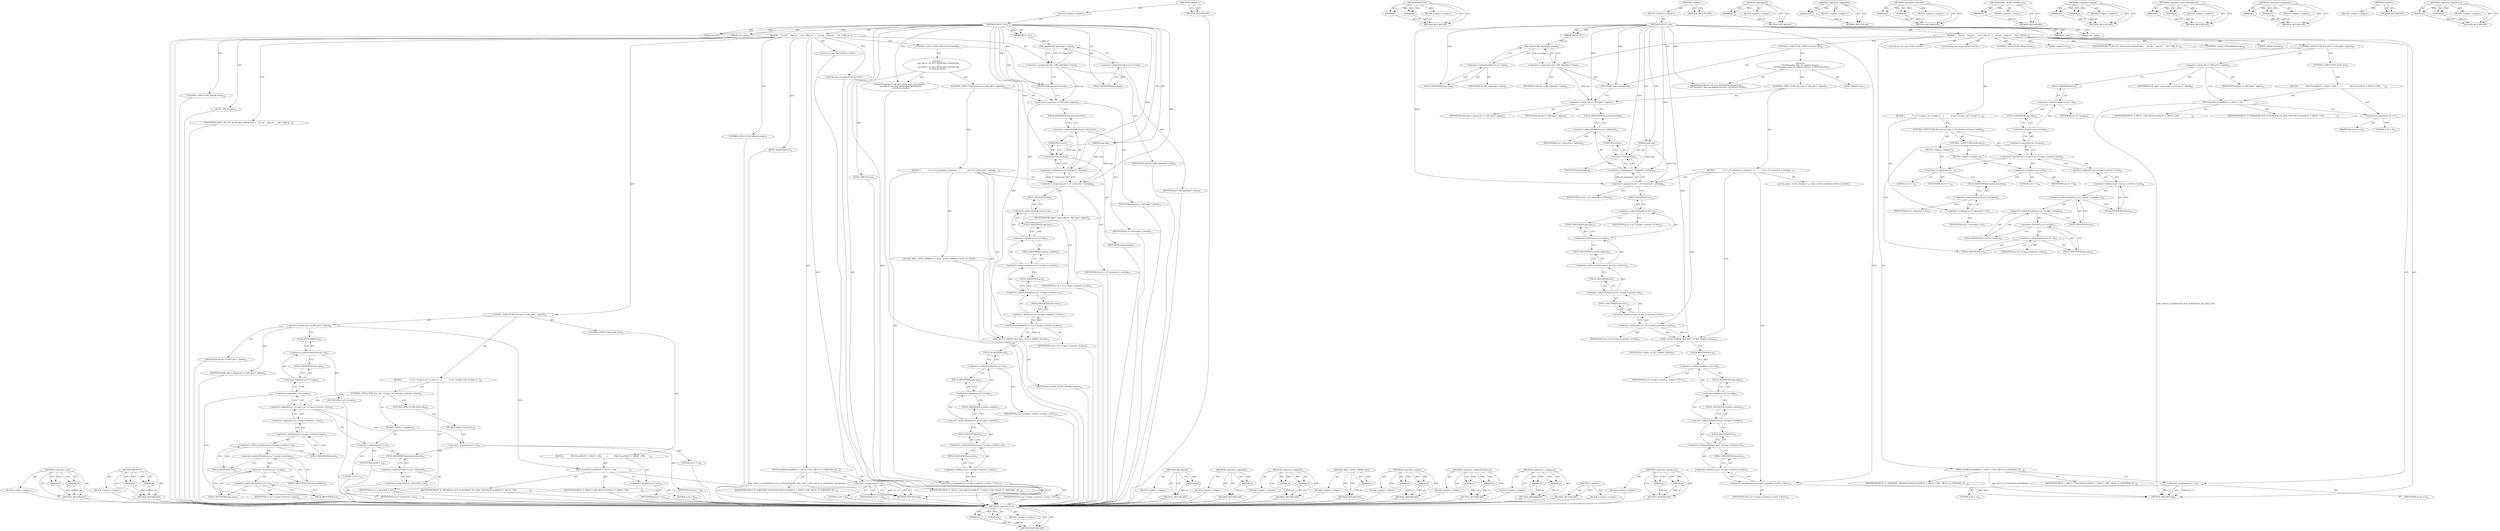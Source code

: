 digraph "&lt;operator&gt;.fieldAccess" {
vulnerable_172 [label=<(METHOD,&lt;operator&gt;.cast)>];
vulnerable_173 [label=<(PARAM,p1)>];
vulnerable_174 [label=<(PARAM,p2)>];
vulnerable_175 [label=<(BLOCK,&lt;empty&gt;,&lt;empty&gt;)>];
vulnerable_176 [label=<(METHOD_RETURN,ANY)>];
vulnerable_195 [label=<(METHOD,PKCS7err)>];
vulnerable_196 [label=<(PARAM,p1)>];
vulnerable_197 [label=<(PARAM,p2)>];
vulnerable_198 [label=<(BLOCK,&lt;empty&gt;,&lt;empty&gt;)>];
vulnerable_199 [label=<(METHOD_RETURN,ANY)>];
vulnerable_6 [label=<(METHOD,&lt;global&gt;)<SUB>1</SUB>>];
vulnerable_7 [label=<(BLOCK,&lt;empty&gt;,&lt;empty&gt;)<SUB>1</SUB>>];
vulnerable_8 [label=<(METHOD,PKCS7_ctrl)<SUB>1</SUB>>];
vulnerable_9 [label=<(PARAM,PKCS7 *p7)<SUB>1</SUB>>];
vulnerable_10 [label=<(PARAM,int cmd)<SUB>1</SUB>>];
vulnerable_11 [label=<(PARAM,long larg)<SUB>1</SUB>>];
vulnerable_12 [label=<(PARAM,char *parg)<SUB>1</SUB>>];
vulnerable_13 [label=<(BLOCK,{
    int nid;
    long ret;

     nid = OBJ_ob...,{
    int nid;
    long ret;

     nid = OBJ_ob...)<SUB>2</SUB>>];
vulnerable_14 [label="<(LOCAL,int nid: int)<SUB>3</SUB>>"];
vulnerable_15 [label="<(LOCAL,long ret: long)<SUB>4</SUB>>"];
vulnerable_16 [label=<(&lt;operator&gt;.assignment,nid = OBJ_obj2nid(p7-&gt;type))<SUB>6</SUB>>];
vulnerable_17 [label=<(IDENTIFIER,nid,nid = OBJ_obj2nid(p7-&gt;type))<SUB>6</SUB>>];
vulnerable_18 [label=<(OBJ_obj2nid,OBJ_obj2nid(p7-&gt;type))<SUB>6</SUB>>];
vulnerable_19 [label=<(&lt;operator&gt;.indirectFieldAccess,p7-&gt;type)<SUB>6</SUB>>];
vulnerable_20 [label=<(IDENTIFIER,p7,OBJ_obj2nid(p7-&gt;type))<SUB>6</SUB>>];
vulnerable_21 [label=<(FIELD_IDENTIFIER,type,type)<SUB>6</SUB>>];
vulnerable_22 [label=<(CONTROL_STRUCTURE,SWITCH,switch(cmd))<SUB>8</SUB>>];
vulnerable_23 [label=<(IDENTIFIER,cmd,switch(cmd))<SUB>8</SUB>>];
vulnerable_24 [label="<(BLOCK,{
     case PKCS7_OP_SET_DETACHED_SIGNATURE:
  ...,{
     case PKCS7_OP_SET_DETACHED_SIGNATURE:
  ...)<SUB>8</SUB>>"];
vulnerable_25 [label=<(JUMP_TARGET,case)<SUB>9</SUB>>];
vulnerable_26 [label="<(IDENTIFIER,PKCS7_OP_SET_DETACHED_SIGNATURE,{
     case PKCS7_OP_SET_DETACHED_SIGNATURE:
  ...)<SUB>9</SUB>>"];
vulnerable_27 [label=<(CONTROL_STRUCTURE,IF,if (nid == NID_pkcs7_signed))<SUB>10</SUB>>];
vulnerable_28 [label=<(&lt;operator&gt;.equals,nid == NID_pkcs7_signed)<SUB>10</SUB>>];
vulnerable_29 [label=<(IDENTIFIER,nid,nid == NID_pkcs7_signed)<SUB>10</SUB>>];
vulnerable_30 [label=<(IDENTIFIER,NID_pkcs7_signed,nid == NID_pkcs7_signed)<SUB>10</SUB>>];
vulnerable_31 [label=<(BLOCK,{
             ret = p7-&gt;detached = (int)larg;
...,{
             ret = p7-&gt;detached = (int)larg;
...)<SUB>10</SUB>>];
vulnerable_32 [label=<(&lt;operator&gt;.assignment,ret = p7-&gt;detached = (int)larg)<SUB>11</SUB>>];
vulnerable_33 [label=<(IDENTIFIER,ret,ret = p7-&gt;detached = (int)larg)<SUB>11</SUB>>];
vulnerable_34 [label=<(&lt;operator&gt;.assignment,p7-&gt;detached = (int)larg)<SUB>11</SUB>>];
vulnerable_35 [label=<(&lt;operator&gt;.indirectFieldAccess,p7-&gt;detached)<SUB>11</SUB>>];
vulnerable_36 [label=<(IDENTIFIER,p7,p7-&gt;detached = (int)larg)<SUB>11</SUB>>];
vulnerable_37 [label=<(FIELD_IDENTIFIER,detached,detached)<SUB>11</SUB>>];
vulnerable_38 [label=<(&lt;operator&gt;.cast,(int)larg)<SUB>11</SUB>>];
vulnerable_39 [label=<(UNKNOWN,int,int)<SUB>11</SUB>>];
vulnerable_40 [label=<(IDENTIFIER,larg,(int)larg)<SUB>11</SUB>>];
vulnerable_41 [label="<(LOCAL,ASN1_OCTET_STRING* os: ASN1_OCTET_STRING*)<SUB>12</SUB>>"];
vulnerable_42 [label=<(&lt;operator&gt;.assignment,os = p7-&gt;d.sign-&gt;contents-&gt;d.data)<SUB>13</SUB>>];
vulnerable_43 [label=<(IDENTIFIER,os,os = p7-&gt;d.sign-&gt;contents-&gt;d.data)<SUB>13</SUB>>];
vulnerable_44 [label=<(&lt;operator&gt;.fieldAccess,p7-&gt;d.sign-&gt;contents-&gt;d.data)<SUB>13</SUB>>];
vulnerable_45 [label=<(&lt;operator&gt;.indirectFieldAccess,p7-&gt;d.sign-&gt;contents-&gt;d)<SUB>13</SUB>>];
vulnerable_46 [label=<(&lt;operator&gt;.indirectFieldAccess,p7-&gt;d.sign-&gt;contents)<SUB>13</SUB>>];
vulnerable_47 [label=<(&lt;operator&gt;.fieldAccess,p7-&gt;d.sign)<SUB>13</SUB>>];
vulnerable_48 [label=<(&lt;operator&gt;.indirectFieldAccess,p7-&gt;d)<SUB>13</SUB>>];
vulnerable_49 [label=<(IDENTIFIER,p7,os = p7-&gt;d.sign-&gt;contents-&gt;d.data)<SUB>13</SUB>>];
vulnerable_50 [label=<(FIELD_IDENTIFIER,d,d)<SUB>13</SUB>>];
vulnerable_51 [label=<(FIELD_IDENTIFIER,sign,sign)<SUB>13</SUB>>];
vulnerable_52 [label=<(FIELD_IDENTIFIER,contents,contents)<SUB>13</SUB>>];
vulnerable_53 [label=<(FIELD_IDENTIFIER,d,d)<SUB>13</SUB>>];
vulnerable_54 [label=<(FIELD_IDENTIFIER,data,data)<SUB>13</SUB>>];
vulnerable_55 [label=<(ASN1_OCTET_STRING_free,ASN1_OCTET_STRING_free(os))<SUB>14</SUB>>];
vulnerable_56 [label=<(IDENTIFIER,os,ASN1_OCTET_STRING_free(os))<SUB>14</SUB>>];
vulnerable_57 [label=<(&lt;operator&gt;.assignment,p7-&gt;d.sign-&gt;contents-&gt;d.data = NULL)<SUB>15</SUB>>];
vulnerable_58 [label=<(&lt;operator&gt;.fieldAccess,p7-&gt;d.sign-&gt;contents-&gt;d.data)<SUB>15</SUB>>];
vulnerable_59 [label=<(&lt;operator&gt;.indirectFieldAccess,p7-&gt;d.sign-&gt;contents-&gt;d)<SUB>15</SUB>>];
vulnerable_60 [label=<(&lt;operator&gt;.indirectFieldAccess,p7-&gt;d.sign-&gt;contents)<SUB>15</SUB>>];
vulnerable_61 [label=<(&lt;operator&gt;.fieldAccess,p7-&gt;d.sign)<SUB>15</SUB>>];
vulnerable_62 [label=<(&lt;operator&gt;.indirectFieldAccess,p7-&gt;d)<SUB>15</SUB>>];
vulnerable_63 [label=<(IDENTIFIER,p7,p7-&gt;d.sign-&gt;contents-&gt;d.data = NULL)<SUB>15</SUB>>];
vulnerable_64 [label=<(FIELD_IDENTIFIER,d,d)<SUB>15</SUB>>];
vulnerable_65 [label=<(FIELD_IDENTIFIER,sign,sign)<SUB>15</SUB>>];
vulnerable_66 [label=<(FIELD_IDENTIFIER,contents,contents)<SUB>15</SUB>>];
vulnerable_67 [label=<(FIELD_IDENTIFIER,d,d)<SUB>15</SUB>>];
vulnerable_68 [label=<(FIELD_IDENTIFIER,data,data)<SUB>15</SUB>>];
vulnerable_69 [label=<(IDENTIFIER,NULL,p7-&gt;d.sign-&gt;contents-&gt;d.data = NULL)<SUB>15</SUB>>];
vulnerable_70 [label=<(CONTROL_STRUCTURE,BREAK,break;)<SUB>22</SUB>>];
vulnerable_71 [label=<(JUMP_TARGET,case)<SUB>23</SUB>>];
vulnerable_72 [label=<(IDENTIFIER,PKCS7_OP_GET_DETACHED_SIGNATURE,{
    int nid;
    long ret;

     nid = OBJ_ob...)<SUB>23</SUB>>];
vulnerable_73 [label=<(CONTROL_STRUCTURE,IF,if (nid == NID_pkcs7_signed))<SUB>24</SUB>>];
vulnerable_74 [label=<(&lt;operator&gt;.equals,nid == NID_pkcs7_signed)<SUB>24</SUB>>];
vulnerable_75 [label=<(IDENTIFIER,nid,nid == NID_pkcs7_signed)<SUB>24</SUB>>];
vulnerable_76 [label=<(IDENTIFIER,NID_pkcs7_signed,nid == NID_pkcs7_signed)<SUB>24</SUB>>];
vulnerable_77 [label=<(BLOCK,{
            if (!p7-&gt;d.sign || !p7-&gt;d.sign-&gt;c...,{
            if (!p7-&gt;d.sign || !p7-&gt;d.sign-&gt;c...)<SUB>24</SUB>>];
vulnerable_78 [label=<(CONTROL_STRUCTURE,IF,if (!p7-&gt;d.sign || !p7-&gt;d.sign-&gt;contents-&gt;d.ptr))<SUB>25</SUB>>];
vulnerable_79 [label=<(&lt;operator&gt;.logicalOr,!p7-&gt;d.sign || !p7-&gt;d.sign-&gt;contents-&gt;d.ptr)<SUB>25</SUB>>];
vulnerable_80 [label=<(&lt;operator&gt;.logicalNot,!p7-&gt;d.sign)<SUB>25</SUB>>];
vulnerable_81 [label=<(&lt;operator&gt;.fieldAccess,p7-&gt;d.sign)<SUB>25</SUB>>];
vulnerable_82 [label=<(&lt;operator&gt;.indirectFieldAccess,p7-&gt;d)<SUB>25</SUB>>];
vulnerable_83 [label=<(IDENTIFIER,p7,!p7-&gt;d.sign)<SUB>25</SUB>>];
vulnerable_84 [label=<(FIELD_IDENTIFIER,d,d)<SUB>25</SUB>>];
vulnerable_85 [label=<(FIELD_IDENTIFIER,sign,sign)<SUB>25</SUB>>];
vulnerable_86 [label=<(&lt;operator&gt;.logicalNot,!p7-&gt;d.sign-&gt;contents-&gt;d.ptr)<SUB>25</SUB>>];
vulnerable_87 [label=<(&lt;operator&gt;.fieldAccess,p7-&gt;d.sign-&gt;contents-&gt;d.ptr)<SUB>25</SUB>>];
vulnerable_88 [label=<(&lt;operator&gt;.indirectFieldAccess,p7-&gt;d.sign-&gt;contents-&gt;d)<SUB>25</SUB>>];
vulnerable_89 [label=<(&lt;operator&gt;.indirectFieldAccess,p7-&gt;d.sign-&gt;contents)<SUB>25</SUB>>];
vulnerable_90 [label=<(&lt;operator&gt;.fieldAccess,p7-&gt;d.sign)<SUB>25</SUB>>];
vulnerable_91 [label=<(&lt;operator&gt;.indirectFieldAccess,p7-&gt;d)<SUB>25</SUB>>];
vulnerable_92 [label=<(IDENTIFIER,p7,!p7-&gt;d.sign-&gt;contents-&gt;d.ptr)<SUB>25</SUB>>];
vulnerable_93 [label=<(FIELD_IDENTIFIER,d,d)<SUB>25</SUB>>];
vulnerable_94 [label=<(FIELD_IDENTIFIER,sign,sign)<SUB>25</SUB>>];
vulnerable_95 [label=<(FIELD_IDENTIFIER,contents,contents)<SUB>25</SUB>>];
vulnerable_96 [label=<(FIELD_IDENTIFIER,d,d)<SUB>25</SUB>>];
vulnerable_97 [label=<(FIELD_IDENTIFIER,ptr,ptr)<SUB>25</SUB>>];
vulnerable_98 [label=<(BLOCK,&lt;empty&gt;,&lt;empty&gt;)<SUB>26</SUB>>];
vulnerable_99 [label=<(&lt;operator&gt;.assignment,ret = 1)<SUB>26</SUB>>];
vulnerable_100 [label=<(IDENTIFIER,ret,ret = 1)<SUB>26</SUB>>];
vulnerable_101 [label=<(LITERAL,1,ret = 1)<SUB>26</SUB>>];
vulnerable_102 [label=<(CONTROL_STRUCTURE,ELSE,else)<SUB>28</SUB>>];
vulnerable_103 [label=<(BLOCK,&lt;empty&gt;,&lt;empty&gt;)<SUB>28</SUB>>];
vulnerable_104 [label=<(&lt;operator&gt;.assignment,ret = 0)<SUB>28</SUB>>];
vulnerable_105 [label=<(IDENTIFIER,ret,ret = 0)<SUB>28</SUB>>];
vulnerable_106 [label=<(LITERAL,0,ret = 0)<SUB>28</SUB>>];
vulnerable_107 [label=<(&lt;operator&gt;.assignment,p7-&gt;detached = ret)<SUB>30</SUB>>];
vulnerable_108 [label=<(&lt;operator&gt;.indirectFieldAccess,p7-&gt;detached)<SUB>30</SUB>>];
vulnerable_109 [label=<(IDENTIFIER,p7,p7-&gt;detached = ret)<SUB>30</SUB>>];
vulnerable_110 [label=<(FIELD_IDENTIFIER,detached,detached)<SUB>30</SUB>>];
vulnerable_111 [label=<(IDENTIFIER,ret,p7-&gt;detached = ret)<SUB>30</SUB>>];
vulnerable_112 [label=<(CONTROL_STRUCTURE,ELSE,else)<SUB>31</SUB>>];
vulnerable_113 [label=<(BLOCK,{
            PKCS7err(PKCS7_F_PKCS7_CTRL,
    ...,{
            PKCS7err(PKCS7_F_PKCS7_CTRL,
    ...)<SUB>31</SUB>>];
vulnerable_114 [label=<(PKCS7err,PKCS7err(PKCS7_F_PKCS7_CTRL,
                  ...)<SUB>32</SUB>>];
vulnerable_115 [label=<(IDENTIFIER,PKCS7_F_PKCS7_CTRL,PKCS7err(PKCS7_F_PKCS7_CTRL,
                  ...)<SUB>32</SUB>>];
vulnerable_116 [label=<(IDENTIFIER,PKCS7_R_OPERATION_NOT_SUPPORTED_ON_THIS_TYPE,PKCS7err(PKCS7_F_PKCS7_CTRL,
                  ...)<SUB>33</SUB>>];
vulnerable_117 [label=<(&lt;operator&gt;.assignment,ret = 0)<SUB>34</SUB>>];
vulnerable_118 [label=<(IDENTIFIER,ret,ret = 0)<SUB>34</SUB>>];
vulnerable_119 [label=<(LITERAL,0,ret = 0)<SUB>34</SUB>>];
vulnerable_120 [label=<(CONTROL_STRUCTURE,BREAK,break;)<SUB>37</SUB>>];
vulnerable_121 [label=<(JUMP_TARGET,default)<SUB>38</SUB>>];
vulnerable_122 [label=<(PKCS7err,PKCS7err(PKCS7_F_PKCS7_CTRL, PKCS7_R_UNKNOWN_OP...)<SUB>39</SUB>>];
vulnerable_123 [label=<(IDENTIFIER,PKCS7_F_PKCS7_CTRL,PKCS7err(PKCS7_F_PKCS7_CTRL, PKCS7_R_UNKNOWN_OP...)<SUB>39</SUB>>];
vulnerable_124 [label=<(IDENTIFIER,PKCS7_R_UNKNOWN_OPERATION,PKCS7err(PKCS7_F_PKCS7_CTRL, PKCS7_R_UNKNOWN_OP...)<SUB>39</SUB>>];
vulnerable_125 [label=<(&lt;operator&gt;.assignment,ret = 0)<SUB>40</SUB>>];
vulnerable_126 [label=<(IDENTIFIER,ret,ret = 0)<SUB>40</SUB>>];
vulnerable_127 [label=<(LITERAL,0,ret = 0)<SUB>40</SUB>>];
vulnerable_128 [label=<(METHOD_RETURN,long)<SUB>1</SUB>>];
vulnerable_130 [label=<(METHOD_RETURN,ANY)<SUB>1</SUB>>];
vulnerable_158 [label=<(METHOD,OBJ_obj2nid)>];
vulnerable_159 [label=<(PARAM,p1)>];
vulnerable_160 [label=<(BLOCK,&lt;empty&gt;,&lt;empty&gt;)>];
vulnerable_161 [label=<(METHOD_RETURN,ANY)>];
vulnerable_191 [label=<(METHOD,&lt;operator&gt;.logicalNot)>];
vulnerable_192 [label=<(PARAM,p1)>];
vulnerable_193 [label=<(BLOCK,&lt;empty&gt;,&lt;empty&gt;)>];
vulnerable_194 [label=<(METHOD_RETURN,ANY)>];
vulnerable_186 [label=<(METHOD,&lt;operator&gt;.logicalOr)>];
vulnerable_187 [label=<(PARAM,p1)>];
vulnerable_188 [label=<(PARAM,p2)>];
vulnerable_189 [label=<(BLOCK,&lt;empty&gt;,&lt;empty&gt;)>];
vulnerable_190 [label=<(METHOD_RETURN,ANY)>];
vulnerable_182 [label=<(METHOD,ASN1_OCTET_STRING_free)>];
vulnerable_183 [label=<(PARAM,p1)>];
vulnerable_184 [label=<(BLOCK,&lt;empty&gt;,&lt;empty&gt;)>];
vulnerable_185 [label=<(METHOD_RETURN,ANY)>];
vulnerable_167 [label=<(METHOD,&lt;operator&gt;.equals)>];
vulnerable_168 [label=<(PARAM,p1)>];
vulnerable_169 [label=<(PARAM,p2)>];
vulnerable_170 [label=<(BLOCK,&lt;empty&gt;,&lt;empty&gt;)>];
vulnerable_171 [label=<(METHOD_RETURN,ANY)>];
vulnerable_162 [label=<(METHOD,&lt;operator&gt;.indirectFieldAccess)>];
vulnerable_163 [label=<(PARAM,p1)>];
vulnerable_164 [label=<(PARAM,p2)>];
vulnerable_165 [label=<(BLOCK,&lt;empty&gt;,&lt;empty&gt;)>];
vulnerable_166 [label=<(METHOD_RETURN,ANY)>];
vulnerable_153 [label=<(METHOD,&lt;operator&gt;.assignment)>];
vulnerable_154 [label=<(PARAM,p1)>];
vulnerable_155 [label=<(PARAM,p2)>];
vulnerable_156 [label=<(BLOCK,&lt;empty&gt;,&lt;empty&gt;)>];
vulnerable_157 [label=<(METHOD_RETURN,ANY)>];
vulnerable_147 [label=<(METHOD,&lt;global&gt;)<SUB>1</SUB>>];
vulnerable_148 [label=<(BLOCK,&lt;empty&gt;,&lt;empty&gt;)>];
vulnerable_149 [label=<(METHOD_RETURN,ANY)>];
vulnerable_177 [label=<(METHOD,&lt;operator&gt;.fieldAccess)>];
vulnerable_178 [label=<(PARAM,p1)>];
vulnerable_179 [label=<(PARAM,p2)>];
vulnerable_180 [label=<(BLOCK,&lt;empty&gt;,&lt;empty&gt;)>];
vulnerable_181 [label=<(METHOD_RETURN,ANY)>];
fixed_172 [label=<(METHOD,&lt;operator&gt;.cast)>];
fixed_173 [label=<(PARAM,p1)>];
fixed_174 [label=<(PARAM,p2)>];
fixed_175 [label=<(BLOCK,&lt;empty&gt;,&lt;empty&gt;)>];
fixed_176 [label=<(METHOD_RETURN,ANY)>];
fixed_195 [label=<(METHOD,PKCS7err)>];
fixed_196 [label=<(PARAM,p1)>];
fixed_197 [label=<(PARAM,p2)>];
fixed_198 [label=<(BLOCK,&lt;empty&gt;,&lt;empty&gt;)>];
fixed_199 [label=<(METHOD_RETURN,ANY)>];
fixed_6 [label=<(METHOD,&lt;global&gt;)<SUB>1</SUB>>];
fixed_7 [label=<(BLOCK,&lt;empty&gt;,&lt;empty&gt;)<SUB>1</SUB>>];
fixed_8 [label=<(METHOD,PKCS7_ctrl)<SUB>1</SUB>>];
fixed_9 [label=<(PARAM,PKCS7 *p7)<SUB>1</SUB>>];
fixed_10 [label=<(PARAM,int cmd)<SUB>1</SUB>>];
fixed_11 [label=<(PARAM,long larg)<SUB>1</SUB>>];
fixed_12 [label=<(PARAM,char *parg)<SUB>1</SUB>>];
fixed_13 [label=<(BLOCK,{
    int nid;
    long ret;

     nid = OBJ_ob...,{
    int nid;
    long ret;

     nid = OBJ_ob...)<SUB>2</SUB>>];
fixed_14 [label="<(LOCAL,int nid: int)<SUB>3</SUB>>"];
fixed_15 [label="<(LOCAL,long ret: long)<SUB>4</SUB>>"];
fixed_16 [label=<(&lt;operator&gt;.assignment,nid = OBJ_obj2nid(p7-&gt;type))<SUB>6</SUB>>];
fixed_17 [label=<(IDENTIFIER,nid,nid = OBJ_obj2nid(p7-&gt;type))<SUB>6</SUB>>];
fixed_18 [label=<(OBJ_obj2nid,OBJ_obj2nid(p7-&gt;type))<SUB>6</SUB>>];
fixed_19 [label=<(&lt;operator&gt;.indirectFieldAccess,p7-&gt;type)<SUB>6</SUB>>];
fixed_20 [label=<(IDENTIFIER,p7,OBJ_obj2nid(p7-&gt;type))<SUB>6</SUB>>];
fixed_21 [label=<(FIELD_IDENTIFIER,type,type)<SUB>6</SUB>>];
fixed_22 [label=<(CONTROL_STRUCTURE,SWITCH,switch(cmd))<SUB>8</SUB>>];
fixed_23 [label=<(IDENTIFIER,cmd,switch(cmd))<SUB>8</SUB>>];
fixed_24 [label="<(BLOCK,{
    /* NOTE(emilia): does not support detache...,{
    /* NOTE(emilia): does not support detache...)<SUB>8</SUB>>"];
fixed_25 [label=<(JUMP_TARGET,case)<SUB>10</SUB>>];
fixed_26 [label="<(IDENTIFIER,PKCS7_OP_SET_DETACHED_SIGNATURE,{
    /* NOTE(emilia): does not support detache...)<SUB>10</SUB>>"];
fixed_27 [label=<(CONTROL_STRUCTURE,IF,if (nid == NID_pkcs7_signed))<SUB>11</SUB>>];
fixed_28 [label=<(&lt;operator&gt;.equals,nid == NID_pkcs7_signed)<SUB>11</SUB>>];
fixed_29 [label=<(IDENTIFIER,nid,nid == NID_pkcs7_signed)<SUB>11</SUB>>];
fixed_30 [label=<(IDENTIFIER,NID_pkcs7_signed,nid == NID_pkcs7_signed)<SUB>11</SUB>>];
fixed_31 [label=<(BLOCK,{
             ret = p7-&gt;detached = (int)larg;
...,{
             ret = p7-&gt;detached = (int)larg;
...)<SUB>11</SUB>>];
fixed_32 [label=<(&lt;operator&gt;.assignment,ret = p7-&gt;detached = (int)larg)<SUB>12</SUB>>];
fixed_33 [label=<(IDENTIFIER,ret,ret = p7-&gt;detached = (int)larg)<SUB>12</SUB>>];
fixed_34 [label=<(&lt;operator&gt;.assignment,p7-&gt;detached = (int)larg)<SUB>12</SUB>>];
fixed_35 [label=<(&lt;operator&gt;.indirectFieldAccess,p7-&gt;detached)<SUB>12</SUB>>];
fixed_36 [label=<(IDENTIFIER,p7,p7-&gt;detached = (int)larg)<SUB>12</SUB>>];
fixed_37 [label=<(FIELD_IDENTIFIER,detached,detached)<SUB>12</SUB>>];
fixed_38 [label=<(&lt;operator&gt;.cast,(int)larg)<SUB>12</SUB>>];
fixed_39 [label=<(UNKNOWN,int,int)<SUB>12</SUB>>];
fixed_40 [label=<(IDENTIFIER,larg,(int)larg)<SUB>12</SUB>>];
fixed_41 [label="<(LOCAL,ASN1_OCTET_STRING* os: ASN1_OCTET_STRING*)<SUB>13</SUB>>"];
fixed_42 [label=<(&lt;operator&gt;.assignment,os = p7-&gt;d.sign-&gt;contents-&gt;d.data)<SUB>14</SUB>>];
fixed_43 [label=<(IDENTIFIER,os,os = p7-&gt;d.sign-&gt;contents-&gt;d.data)<SUB>14</SUB>>];
fixed_44 [label=<(&lt;operator&gt;.fieldAccess,p7-&gt;d.sign-&gt;contents-&gt;d.data)<SUB>14</SUB>>];
fixed_45 [label=<(&lt;operator&gt;.indirectFieldAccess,p7-&gt;d.sign-&gt;contents-&gt;d)<SUB>14</SUB>>];
fixed_46 [label=<(&lt;operator&gt;.indirectFieldAccess,p7-&gt;d.sign-&gt;contents)<SUB>14</SUB>>];
fixed_47 [label=<(&lt;operator&gt;.fieldAccess,p7-&gt;d.sign)<SUB>14</SUB>>];
fixed_48 [label=<(&lt;operator&gt;.indirectFieldAccess,p7-&gt;d)<SUB>14</SUB>>];
fixed_49 [label=<(IDENTIFIER,p7,os = p7-&gt;d.sign-&gt;contents-&gt;d.data)<SUB>14</SUB>>];
fixed_50 [label=<(FIELD_IDENTIFIER,d,d)<SUB>14</SUB>>];
fixed_51 [label=<(FIELD_IDENTIFIER,sign,sign)<SUB>14</SUB>>];
fixed_52 [label=<(FIELD_IDENTIFIER,contents,contents)<SUB>14</SUB>>];
fixed_53 [label=<(FIELD_IDENTIFIER,d,d)<SUB>14</SUB>>];
fixed_54 [label=<(FIELD_IDENTIFIER,data,data)<SUB>14</SUB>>];
fixed_55 [label=<(ASN1_OCTET_STRING_free,ASN1_OCTET_STRING_free(os))<SUB>15</SUB>>];
fixed_56 [label=<(IDENTIFIER,os,ASN1_OCTET_STRING_free(os))<SUB>15</SUB>>];
fixed_57 [label=<(&lt;operator&gt;.assignment,p7-&gt;d.sign-&gt;contents-&gt;d.data = NULL)<SUB>16</SUB>>];
fixed_58 [label=<(&lt;operator&gt;.fieldAccess,p7-&gt;d.sign-&gt;contents-&gt;d.data)<SUB>16</SUB>>];
fixed_59 [label=<(&lt;operator&gt;.indirectFieldAccess,p7-&gt;d.sign-&gt;contents-&gt;d)<SUB>16</SUB>>];
fixed_60 [label=<(&lt;operator&gt;.indirectFieldAccess,p7-&gt;d.sign-&gt;contents)<SUB>16</SUB>>];
fixed_61 [label=<(&lt;operator&gt;.fieldAccess,p7-&gt;d.sign)<SUB>16</SUB>>];
fixed_62 [label=<(&lt;operator&gt;.indirectFieldAccess,p7-&gt;d)<SUB>16</SUB>>];
fixed_63 [label=<(IDENTIFIER,p7,p7-&gt;d.sign-&gt;contents-&gt;d.data = NULL)<SUB>16</SUB>>];
fixed_64 [label=<(FIELD_IDENTIFIER,d,d)<SUB>16</SUB>>];
fixed_65 [label=<(FIELD_IDENTIFIER,sign,sign)<SUB>16</SUB>>];
fixed_66 [label=<(FIELD_IDENTIFIER,contents,contents)<SUB>16</SUB>>];
fixed_67 [label=<(FIELD_IDENTIFIER,d,d)<SUB>16</SUB>>];
fixed_68 [label=<(FIELD_IDENTIFIER,data,data)<SUB>16</SUB>>];
fixed_69 [label=<(IDENTIFIER,NULL,p7-&gt;d.sign-&gt;contents-&gt;d.data = NULL)<SUB>16</SUB>>];
fixed_70 [label=<(CONTROL_STRUCTURE,BREAK,break;)<SUB>23</SUB>>];
fixed_71 [label=<(JUMP_TARGET,case)<SUB>24</SUB>>];
fixed_72 [label=<(IDENTIFIER,PKCS7_OP_GET_DETACHED_SIGNATURE,{
    int nid;
    long ret;

     nid = OBJ_ob...)<SUB>24</SUB>>];
fixed_73 [label=<(CONTROL_STRUCTURE,IF,if (nid == NID_pkcs7_signed))<SUB>25</SUB>>];
fixed_74 [label=<(&lt;operator&gt;.equals,nid == NID_pkcs7_signed)<SUB>25</SUB>>];
fixed_75 [label=<(IDENTIFIER,nid,nid == NID_pkcs7_signed)<SUB>25</SUB>>];
fixed_76 [label=<(IDENTIFIER,NID_pkcs7_signed,nid == NID_pkcs7_signed)<SUB>25</SUB>>];
fixed_77 [label=<(BLOCK,{
            if (!p7-&gt;d.sign || !p7-&gt;d.sign-&gt;c...,{
            if (!p7-&gt;d.sign || !p7-&gt;d.sign-&gt;c...)<SUB>25</SUB>>];
fixed_78 [label=<(CONTROL_STRUCTURE,IF,if (!p7-&gt;d.sign || !p7-&gt;d.sign-&gt;contents-&gt;d.ptr))<SUB>26</SUB>>];
fixed_79 [label=<(&lt;operator&gt;.logicalOr,!p7-&gt;d.sign || !p7-&gt;d.sign-&gt;contents-&gt;d.ptr)<SUB>26</SUB>>];
fixed_80 [label=<(&lt;operator&gt;.logicalNot,!p7-&gt;d.sign)<SUB>26</SUB>>];
fixed_81 [label=<(&lt;operator&gt;.fieldAccess,p7-&gt;d.sign)<SUB>26</SUB>>];
fixed_82 [label=<(&lt;operator&gt;.indirectFieldAccess,p7-&gt;d)<SUB>26</SUB>>];
fixed_83 [label=<(IDENTIFIER,p7,!p7-&gt;d.sign)<SUB>26</SUB>>];
fixed_84 [label=<(FIELD_IDENTIFIER,d,d)<SUB>26</SUB>>];
fixed_85 [label=<(FIELD_IDENTIFIER,sign,sign)<SUB>26</SUB>>];
fixed_86 [label=<(&lt;operator&gt;.logicalNot,!p7-&gt;d.sign-&gt;contents-&gt;d.ptr)<SUB>26</SUB>>];
fixed_87 [label=<(&lt;operator&gt;.fieldAccess,p7-&gt;d.sign-&gt;contents-&gt;d.ptr)<SUB>26</SUB>>];
fixed_88 [label=<(&lt;operator&gt;.indirectFieldAccess,p7-&gt;d.sign-&gt;contents-&gt;d)<SUB>26</SUB>>];
fixed_89 [label=<(&lt;operator&gt;.indirectFieldAccess,p7-&gt;d.sign-&gt;contents)<SUB>26</SUB>>];
fixed_90 [label=<(&lt;operator&gt;.fieldAccess,p7-&gt;d.sign)<SUB>26</SUB>>];
fixed_91 [label=<(&lt;operator&gt;.indirectFieldAccess,p7-&gt;d)<SUB>26</SUB>>];
fixed_92 [label=<(IDENTIFIER,p7,!p7-&gt;d.sign-&gt;contents-&gt;d.ptr)<SUB>26</SUB>>];
fixed_93 [label=<(FIELD_IDENTIFIER,d,d)<SUB>26</SUB>>];
fixed_94 [label=<(FIELD_IDENTIFIER,sign,sign)<SUB>26</SUB>>];
fixed_95 [label=<(FIELD_IDENTIFIER,contents,contents)<SUB>26</SUB>>];
fixed_96 [label=<(FIELD_IDENTIFIER,d,d)<SUB>26</SUB>>];
fixed_97 [label=<(FIELD_IDENTIFIER,ptr,ptr)<SUB>26</SUB>>];
fixed_98 [label=<(BLOCK,&lt;empty&gt;,&lt;empty&gt;)<SUB>27</SUB>>];
fixed_99 [label=<(&lt;operator&gt;.assignment,ret = 1)<SUB>27</SUB>>];
fixed_100 [label=<(IDENTIFIER,ret,ret = 1)<SUB>27</SUB>>];
fixed_101 [label=<(LITERAL,1,ret = 1)<SUB>27</SUB>>];
fixed_102 [label=<(CONTROL_STRUCTURE,ELSE,else)<SUB>29</SUB>>];
fixed_103 [label=<(BLOCK,&lt;empty&gt;,&lt;empty&gt;)<SUB>29</SUB>>];
fixed_104 [label=<(&lt;operator&gt;.assignment,ret = 0)<SUB>29</SUB>>];
fixed_105 [label=<(IDENTIFIER,ret,ret = 0)<SUB>29</SUB>>];
fixed_106 [label=<(LITERAL,0,ret = 0)<SUB>29</SUB>>];
fixed_107 [label=<(&lt;operator&gt;.assignment,p7-&gt;detached = ret)<SUB>31</SUB>>];
fixed_108 [label=<(&lt;operator&gt;.indirectFieldAccess,p7-&gt;detached)<SUB>31</SUB>>];
fixed_109 [label=<(IDENTIFIER,p7,p7-&gt;detached = ret)<SUB>31</SUB>>];
fixed_110 [label=<(FIELD_IDENTIFIER,detached,detached)<SUB>31</SUB>>];
fixed_111 [label=<(IDENTIFIER,ret,p7-&gt;detached = ret)<SUB>31</SUB>>];
fixed_112 [label=<(CONTROL_STRUCTURE,ELSE,else)<SUB>32</SUB>>];
fixed_113 [label=<(BLOCK,{
            PKCS7err(PKCS7_F_PKCS7_CTRL,
    ...,{
            PKCS7err(PKCS7_F_PKCS7_CTRL,
    ...)<SUB>32</SUB>>];
fixed_114 [label=<(PKCS7err,PKCS7err(PKCS7_F_PKCS7_CTRL,
                  ...)<SUB>33</SUB>>];
fixed_115 [label=<(IDENTIFIER,PKCS7_F_PKCS7_CTRL,PKCS7err(PKCS7_F_PKCS7_CTRL,
                  ...)<SUB>33</SUB>>];
fixed_116 [label=<(IDENTIFIER,PKCS7_R_OPERATION_NOT_SUPPORTED_ON_THIS_TYPE,PKCS7err(PKCS7_F_PKCS7_CTRL,
                  ...)<SUB>34</SUB>>];
fixed_117 [label=<(&lt;operator&gt;.assignment,ret = 0)<SUB>35</SUB>>];
fixed_118 [label=<(IDENTIFIER,ret,ret = 0)<SUB>35</SUB>>];
fixed_119 [label=<(LITERAL,0,ret = 0)<SUB>35</SUB>>];
fixed_120 [label=<(CONTROL_STRUCTURE,BREAK,break;)<SUB>38</SUB>>];
fixed_121 [label=<(JUMP_TARGET,default)<SUB>39</SUB>>];
fixed_122 [label=<(PKCS7err,PKCS7err(PKCS7_F_PKCS7_CTRL, PKCS7_R_UNKNOWN_OP...)<SUB>40</SUB>>];
fixed_123 [label=<(IDENTIFIER,PKCS7_F_PKCS7_CTRL,PKCS7err(PKCS7_F_PKCS7_CTRL, PKCS7_R_UNKNOWN_OP...)<SUB>40</SUB>>];
fixed_124 [label=<(IDENTIFIER,PKCS7_R_UNKNOWN_OPERATION,PKCS7err(PKCS7_F_PKCS7_CTRL, PKCS7_R_UNKNOWN_OP...)<SUB>40</SUB>>];
fixed_125 [label=<(&lt;operator&gt;.assignment,ret = 0)<SUB>41</SUB>>];
fixed_126 [label=<(IDENTIFIER,ret,ret = 0)<SUB>41</SUB>>];
fixed_127 [label=<(LITERAL,0,ret = 0)<SUB>41</SUB>>];
fixed_128 [label=<(METHOD_RETURN,long)<SUB>1</SUB>>];
fixed_130 [label=<(METHOD_RETURN,ANY)<SUB>1</SUB>>];
fixed_158 [label=<(METHOD,OBJ_obj2nid)>];
fixed_159 [label=<(PARAM,p1)>];
fixed_160 [label=<(BLOCK,&lt;empty&gt;,&lt;empty&gt;)>];
fixed_161 [label=<(METHOD_RETURN,ANY)>];
fixed_191 [label=<(METHOD,&lt;operator&gt;.logicalNot)>];
fixed_192 [label=<(PARAM,p1)>];
fixed_193 [label=<(BLOCK,&lt;empty&gt;,&lt;empty&gt;)>];
fixed_194 [label=<(METHOD_RETURN,ANY)>];
fixed_186 [label=<(METHOD,&lt;operator&gt;.logicalOr)>];
fixed_187 [label=<(PARAM,p1)>];
fixed_188 [label=<(PARAM,p2)>];
fixed_189 [label=<(BLOCK,&lt;empty&gt;,&lt;empty&gt;)>];
fixed_190 [label=<(METHOD_RETURN,ANY)>];
fixed_182 [label=<(METHOD,ASN1_OCTET_STRING_free)>];
fixed_183 [label=<(PARAM,p1)>];
fixed_184 [label=<(BLOCK,&lt;empty&gt;,&lt;empty&gt;)>];
fixed_185 [label=<(METHOD_RETURN,ANY)>];
fixed_167 [label=<(METHOD,&lt;operator&gt;.equals)>];
fixed_168 [label=<(PARAM,p1)>];
fixed_169 [label=<(PARAM,p2)>];
fixed_170 [label=<(BLOCK,&lt;empty&gt;,&lt;empty&gt;)>];
fixed_171 [label=<(METHOD_RETURN,ANY)>];
fixed_162 [label=<(METHOD,&lt;operator&gt;.indirectFieldAccess)>];
fixed_163 [label=<(PARAM,p1)>];
fixed_164 [label=<(PARAM,p2)>];
fixed_165 [label=<(BLOCK,&lt;empty&gt;,&lt;empty&gt;)>];
fixed_166 [label=<(METHOD_RETURN,ANY)>];
fixed_153 [label=<(METHOD,&lt;operator&gt;.assignment)>];
fixed_154 [label=<(PARAM,p1)>];
fixed_155 [label=<(PARAM,p2)>];
fixed_156 [label=<(BLOCK,&lt;empty&gt;,&lt;empty&gt;)>];
fixed_157 [label=<(METHOD_RETURN,ANY)>];
fixed_147 [label=<(METHOD,&lt;global&gt;)<SUB>1</SUB>>];
fixed_148 [label=<(BLOCK,&lt;empty&gt;,&lt;empty&gt;)>];
fixed_149 [label=<(METHOD_RETURN,ANY)>];
fixed_177 [label=<(METHOD,&lt;operator&gt;.fieldAccess)>];
fixed_178 [label=<(PARAM,p1)>];
fixed_179 [label=<(PARAM,p2)>];
fixed_180 [label=<(BLOCK,&lt;empty&gt;,&lt;empty&gt;)>];
fixed_181 [label=<(METHOD_RETURN,ANY)>];
vulnerable_172 -> vulnerable_173  [key=0, label="AST: "];
vulnerable_172 -> vulnerable_173  [key=1, label="DDG: "];
vulnerable_172 -> vulnerable_175  [key=0, label="AST: "];
vulnerable_172 -> vulnerable_174  [key=0, label="AST: "];
vulnerable_172 -> vulnerable_174  [key=1, label="DDG: "];
vulnerable_172 -> vulnerable_176  [key=0, label="AST: "];
vulnerable_172 -> vulnerable_176  [key=1, label="CFG: "];
vulnerable_173 -> vulnerable_176  [key=0, label="DDG: p1"];
vulnerable_174 -> vulnerable_176  [key=0, label="DDG: p2"];
vulnerable_175 -> fixed_172  [key=0];
vulnerable_176 -> fixed_172  [key=0];
vulnerable_195 -> vulnerable_196  [key=0, label="AST: "];
vulnerable_195 -> vulnerable_196  [key=1, label="DDG: "];
vulnerable_195 -> vulnerable_198  [key=0, label="AST: "];
vulnerable_195 -> vulnerable_197  [key=0, label="AST: "];
vulnerable_195 -> vulnerable_197  [key=1, label="DDG: "];
vulnerable_195 -> vulnerable_199  [key=0, label="AST: "];
vulnerable_195 -> vulnerable_199  [key=1, label="CFG: "];
vulnerable_196 -> vulnerable_199  [key=0, label="DDG: p1"];
vulnerable_197 -> vulnerable_199  [key=0, label="DDG: p2"];
vulnerable_198 -> fixed_172  [key=0];
vulnerable_199 -> fixed_172  [key=0];
vulnerable_6 -> vulnerable_7  [key=0, label="AST: "];
vulnerable_6 -> vulnerable_130  [key=0, label="AST: "];
vulnerable_6 -> vulnerable_130  [key=1, label="CFG: "];
vulnerable_7 -> vulnerable_8  [key=0, label="AST: "];
vulnerable_8 -> vulnerable_9  [key=0, label="AST: "];
vulnerable_8 -> vulnerable_9  [key=1, label="DDG: "];
vulnerable_8 -> vulnerable_10  [key=0, label="AST: "];
vulnerable_8 -> vulnerable_10  [key=1, label="DDG: "];
vulnerable_8 -> vulnerable_11  [key=0, label="AST: "];
vulnerable_8 -> vulnerable_11  [key=1, label="DDG: "];
vulnerable_8 -> vulnerable_12  [key=0, label="AST: "];
vulnerable_8 -> vulnerable_12  [key=1, label="DDG: "];
vulnerable_8 -> vulnerable_13  [key=0, label="AST: "];
vulnerable_8 -> vulnerable_128  [key=0, label="AST: "];
vulnerable_8 -> vulnerable_21  [key=0, label="CFG: "];
vulnerable_8 -> vulnerable_23  [key=0, label="DDG: "];
vulnerable_8 -> vulnerable_26  [key=0, label="DDG: "];
vulnerable_8 -> vulnerable_28  [key=0, label="DDG: "];
vulnerable_8 -> vulnerable_32  [key=0, label="DDG: "];
vulnerable_8 -> vulnerable_57  [key=0, label="DDG: "];
vulnerable_8 -> vulnerable_55  [key=0, label="DDG: "];
vulnerable_8 -> vulnerable_34  [key=0, label="DDG: "];
vulnerable_8 -> vulnerable_38  [key=0, label="DDG: "];
vulnerable_9 -> vulnerable_18  [key=0, label="DDG: p7"];
vulnerable_10 -> fixed_172  [key=0];
vulnerable_11 -> vulnerable_32  [key=0, label="DDG: larg"];
vulnerable_11 -> vulnerable_34  [key=0, label="DDG: larg"];
vulnerable_11 -> vulnerable_38  [key=0, label="DDG: larg"];
vulnerable_12 -> fixed_172  [key=0];
vulnerable_13 -> vulnerable_14  [key=0, label="AST: "];
vulnerable_13 -> vulnerable_15  [key=0, label="AST: "];
vulnerable_13 -> vulnerable_16  [key=0, label="AST: "];
vulnerable_13 -> vulnerable_22  [key=0, label="AST: "];
vulnerable_13 -> vulnerable_70  [key=0, label="AST: "];
vulnerable_13 -> vulnerable_71  [key=0, label="AST: "];
vulnerable_13 -> vulnerable_72  [key=0, label="AST: "];
vulnerable_13 -> vulnerable_73  [key=0, label="AST: "];
vulnerable_13 -> vulnerable_120  [key=0, label="AST: "];
vulnerable_13 -> vulnerable_121  [key=0, label="AST: "];
vulnerable_13 -> vulnerable_122  [key=0, label="AST: "];
vulnerable_13 -> vulnerable_125  [key=0, label="AST: "];
vulnerable_14 -> fixed_172  [key=0];
vulnerable_15 -> fixed_172  [key=0];
vulnerable_16 -> vulnerable_17  [key=0, label="AST: "];
vulnerable_16 -> vulnerable_18  [key=0, label="AST: "];
vulnerable_16 -> vulnerable_23  [key=0, label="CFG: "];
vulnerable_16 -> vulnerable_28  [key=0, label="DDG: nid"];
vulnerable_17 -> fixed_172  [key=0];
vulnerable_18 -> vulnerable_19  [key=0, label="AST: "];
vulnerable_18 -> vulnerable_16  [key=0, label="CFG: "];
vulnerable_18 -> vulnerable_16  [key=1, label="DDG: p7-&gt;type"];
vulnerable_19 -> vulnerable_20  [key=0, label="AST: "];
vulnerable_19 -> vulnerable_21  [key=0, label="AST: "];
vulnerable_19 -> vulnerable_18  [key=0, label="CFG: "];
vulnerable_20 -> fixed_172  [key=0];
vulnerable_21 -> vulnerable_19  [key=0, label="CFG: "];
vulnerable_22 -> vulnerable_23  [key=0, label="AST: "];
vulnerable_22 -> vulnerable_24  [key=0, label="AST: "];
vulnerable_23 -> vulnerable_28  [key=0, label="CFG: "];
vulnerable_24 -> vulnerable_25  [key=0, label="AST: "];
vulnerable_24 -> vulnerable_26  [key=0, label="AST: "];
vulnerable_24 -> vulnerable_27  [key=0, label="AST: "];
vulnerable_25 -> fixed_172  [key=0];
vulnerable_26 -> fixed_172  [key=0];
vulnerable_27 -> vulnerable_28  [key=0, label="AST: "];
vulnerable_27 -> vulnerable_31  [key=0, label="AST: "];
vulnerable_28 -> vulnerable_29  [key=0, label="AST: "];
vulnerable_28 -> vulnerable_30  [key=0, label="AST: "];
vulnerable_28 -> vulnerable_37  [key=0, label="CFG: "];
vulnerable_29 -> fixed_172  [key=0];
vulnerable_30 -> fixed_172  [key=0];
vulnerable_31 -> vulnerable_32  [key=0, label="AST: "];
vulnerable_31 -> vulnerable_41  [key=0, label="AST: "];
vulnerable_31 -> vulnerable_42  [key=0, label="AST: "];
vulnerable_31 -> vulnerable_55  [key=0, label="AST: "];
vulnerable_31 -> vulnerable_57  [key=0, label="AST: "];
vulnerable_32 -> vulnerable_33  [key=0, label="AST: "];
vulnerable_32 -> vulnerable_34  [key=0, label="AST: "];
vulnerable_32 -> vulnerable_50  [key=0, label="CFG: "];
vulnerable_33 -> fixed_172  [key=0];
vulnerable_34 -> vulnerable_35  [key=0, label="AST: "];
vulnerable_34 -> vulnerable_38  [key=0, label="AST: "];
vulnerable_34 -> vulnerable_32  [key=0, label="CFG: "];
vulnerable_34 -> vulnerable_32  [key=1, label="DDG: p7-&gt;detached"];
vulnerable_35 -> vulnerable_36  [key=0, label="AST: "];
vulnerable_35 -> vulnerable_37  [key=0, label="AST: "];
vulnerable_35 -> vulnerable_39  [key=0, label="CFG: "];
vulnerable_36 -> fixed_172  [key=0];
vulnerable_37 -> vulnerable_35  [key=0, label="CFG: "];
vulnerable_38 -> vulnerable_39  [key=0, label="AST: "];
vulnerable_38 -> vulnerable_40  [key=0, label="AST: "];
vulnerable_38 -> vulnerable_34  [key=0, label="CFG: "];
vulnerable_39 -> vulnerable_38  [key=0, label="CFG: "];
vulnerable_40 -> fixed_172  [key=0];
vulnerable_41 -> fixed_172  [key=0];
vulnerable_42 -> vulnerable_43  [key=0, label="AST: "];
vulnerable_42 -> vulnerable_44  [key=0, label="AST: "];
vulnerable_42 -> vulnerable_55  [key=0, label="CFG: "];
vulnerable_42 -> vulnerable_55  [key=1, label="DDG: os"];
vulnerable_43 -> fixed_172  [key=0];
vulnerable_44 -> vulnerable_45  [key=0, label="AST: "];
vulnerable_44 -> vulnerable_54  [key=0, label="AST: "];
vulnerable_44 -> vulnerable_42  [key=0, label="CFG: "];
vulnerable_45 -> vulnerable_46  [key=0, label="AST: "];
vulnerable_45 -> vulnerable_53  [key=0, label="AST: "];
vulnerable_45 -> vulnerable_54  [key=0, label="CFG: "];
vulnerable_46 -> vulnerable_47  [key=0, label="AST: "];
vulnerable_46 -> vulnerable_52  [key=0, label="AST: "];
vulnerable_46 -> vulnerable_53  [key=0, label="CFG: "];
vulnerable_47 -> vulnerable_48  [key=0, label="AST: "];
vulnerable_47 -> vulnerable_51  [key=0, label="AST: "];
vulnerable_47 -> vulnerable_52  [key=0, label="CFG: "];
vulnerable_48 -> vulnerable_49  [key=0, label="AST: "];
vulnerable_48 -> vulnerable_50  [key=0, label="AST: "];
vulnerable_48 -> vulnerable_51  [key=0, label="CFG: "];
vulnerable_49 -> fixed_172  [key=0];
vulnerable_50 -> vulnerable_48  [key=0, label="CFG: "];
vulnerable_51 -> vulnerable_47  [key=0, label="CFG: "];
vulnerable_52 -> vulnerable_46  [key=0, label="CFG: "];
vulnerable_53 -> vulnerable_45  [key=0, label="CFG: "];
vulnerable_54 -> vulnerable_44  [key=0, label="CFG: "];
vulnerable_55 -> vulnerable_56  [key=0, label="AST: "];
vulnerable_55 -> vulnerable_64  [key=0, label="CFG: "];
vulnerable_56 -> fixed_172  [key=0];
vulnerable_57 -> vulnerable_58  [key=0, label="AST: "];
vulnerable_57 -> vulnerable_69  [key=0, label="AST: "];
vulnerable_57 -> vulnerable_128  [key=0, label="DDG: NULL"];
vulnerable_58 -> vulnerable_59  [key=0, label="AST: "];
vulnerable_58 -> vulnerable_68  [key=0, label="AST: "];
vulnerable_58 -> vulnerable_57  [key=0, label="CFG: "];
vulnerable_59 -> vulnerable_60  [key=0, label="AST: "];
vulnerable_59 -> vulnerable_67  [key=0, label="AST: "];
vulnerable_59 -> vulnerable_68  [key=0, label="CFG: "];
vulnerable_60 -> vulnerable_61  [key=0, label="AST: "];
vulnerable_60 -> vulnerable_66  [key=0, label="AST: "];
vulnerable_60 -> vulnerable_67  [key=0, label="CFG: "];
vulnerable_61 -> vulnerable_62  [key=0, label="AST: "];
vulnerable_61 -> vulnerable_65  [key=0, label="AST: "];
vulnerable_61 -> vulnerable_66  [key=0, label="CFG: "];
vulnerable_62 -> vulnerable_63  [key=0, label="AST: "];
vulnerable_62 -> vulnerable_64  [key=0, label="AST: "];
vulnerable_62 -> vulnerable_65  [key=0, label="CFG: "];
vulnerable_63 -> fixed_172  [key=0];
vulnerable_64 -> vulnerable_62  [key=0, label="CFG: "];
vulnerable_65 -> vulnerable_61  [key=0, label="CFG: "];
vulnerable_66 -> vulnerable_60  [key=0, label="CFG: "];
vulnerable_67 -> vulnerable_59  [key=0, label="CFG: "];
vulnerable_68 -> vulnerable_58  [key=0, label="CFG: "];
vulnerable_69 -> fixed_172  [key=0];
vulnerable_70 -> fixed_172  [key=0];
vulnerable_71 -> fixed_172  [key=0];
vulnerable_72 -> fixed_172  [key=0];
vulnerable_73 -> vulnerable_74  [key=0, label="AST: "];
vulnerable_73 -> vulnerable_77  [key=0, label="AST: "];
vulnerable_73 -> vulnerable_112  [key=0, label="AST: "];
vulnerable_74 -> vulnerable_75  [key=0, label="AST: "];
vulnerable_74 -> vulnerable_76  [key=0, label="AST: "];
vulnerable_74 -> vulnerable_84  [key=0, label="CFG: "];
vulnerable_74 -> vulnerable_114  [key=0, label="CFG: "];
vulnerable_75 -> fixed_172  [key=0];
vulnerable_76 -> fixed_172  [key=0];
vulnerable_77 -> vulnerable_78  [key=0, label="AST: "];
vulnerable_77 -> vulnerable_107  [key=0, label="AST: "];
vulnerable_78 -> vulnerable_79  [key=0, label="AST: "];
vulnerable_78 -> vulnerable_98  [key=0, label="AST: "];
vulnerable_78 -> vulnerable_102  [key=0, label="AST: "];
vulnerable_79 -> vulnerable_80  [key=0, label="AST: "];
vulnerable_79 -> vulnerable_86  [key=0, label="AST: "];
vulnerable_79 -> vulnerable_99  [key=0, label="CFG: "];
vulnerable_79 -> vulnerable_104  [key=0, label="CFG: "];
vulnerable_80 -> vulnerable_81  [key=0, label="AST: "];
vulnerable_80 -> vulnerable_79  [key=0, label="CFG: "];
vulnerable_80 -> vulnerable_93  [key=0, label="CFG: "];
vulnerable_81 -> vulnerable_82  [key=0, label="AST: "];
vulnerable_81 -> vulnerable_85  [key=0, label="AST: "];
vulnerable_81 -> vulnerable_80  [key=0, label="CFG: "];
vulnerable_82 -> vulnerable_83  [key=0, label="AST: "];
vulnerable_82 -> vulnerable_84  [key=0, label="AST: "];
vulnerable_82 -> vulnerable_85  [key=0, label="CFG: "];
vulnerable_83 -> fixed_172  [key=0];
vulnerable_84 -> vulnerable_82  [key=0, label="CFG: "];
vulnerable_85 -> vulnerable_81  [key=0, label="CFG: "];
vulnerable_86 -> vulnerable_87  [key=0, label="AST: "];
vulnerable_86 -> vulnerable_79  [key=0, label="CFG: "];
vulnerable_87 -> vulnerable_88  [key=0, label="AST: "];
vulnerable_87 -> vulnerable_97  [key=0, label="AST: "];
vulnerable_87 -> vulnerable_86  [key=0, label="CFG: "];
vulnerable_88 -> vulnerable_89  [key=0, label="AST: "];
vulnerable_88 -> vulnerable_96  [key=0, label="AST: "];
vulnerable_88 -> vulnerable_97  [key=0, label="CFG: "];
vulnerable_89 -> vulnerable_90  [key=0, label="AST: "];
vulnerable_89 -> vulnerable_95  [key=0, label="AST: "];
vulnerable_89 -> vulnerable_96  [key=0, label="CFG: "];
vulnerable_90 -> vulnerable_91  [key=0, label="AST: "];
vulnerable_90 -> vulnerable_94  [key=0, label="AST: "];
vulnerable_90 -> vulnerable_95  [key=0, label="CFG: "];
vulnerable_91 -> vulnerable_92  [key=0, label="AST: "];
vulnerable_91 -> vulnerable_93  [key=0, label="AST: "];
vulnerable_91 -> vulnerable_94  [key=0, label="CFG: "];
vulnerable_92 -> fixed_172  [key=0];
vulnerable_93 -> vulnerable_91  [key=0, label="CFG: "];
vulnerable_94 -> vulnerable_90  [key=0, label="CFG: "];
vulnerable_95 -> vulnerable_89  [key=0, label="CFG: "];
vulnerable_96 -> vulnerable_88  [key=0, label="CFG: "];
vulnerable_97 -> vulnerable_87  [key=0, label="CFG: "];
vulnerable_98 -> vulnerable_99  [key=0, label="AST: "];
vulnerable_99 -> vulnerable_100  [key=0, label="AST: "];
vulnerable_99 -> vulnerable_101  [key=0, label="AST: "];
vulnerable_99 -> vulnerable_110  [key=0, label="CFG: "];
vulnerable_100 -> fixed_172  [key=0];
vulnerable_101 -> fixed_172  [key=0];
vulnerable_102 -> vulnerable_103  [key=0, label="AST: "];
vulnerable_103 -> vulnerable_104  [key=0, label="AST: "];
vulnerable_104 -> vulnerable_105  [key=0, label="AST: "];
vulnerable_104 -> vulnerable_106  [key=0, label="AST: "];
vulnerable_104 -> vulnerable_110  [key=0, label="CFG: "];
vulnerable_105 -> fixed_172  [key=0];
vulnerable_106 -> fixed_172  [key=0];
vulnerable_107 -> vulnerable_108  [key=0, label="AST: "];
vulnerable_107 -> vulnerable_111  [key=0, label="AST: "];
vulnerable_108 -> vulnerable_109  [key=0, label="AST: "];
vulnerable_108 -> vulnerable_110  [key=0, label="AST: "];
vulnerable_108 -> vulnerable_107  [key=0, label="CFG: "];
vulnerable_109 -> fixed_172  [key=0];
vulnerable_110 -> vulnerable_108  [key=0, label="CFG: "];
vulnerable_111 -> fixed_172  [key=0];
vulnerable_112 -> vulnerable_113  [key=0, label="AST: "];
vulnerable_113 -> vulnerable_114  [key=0, label="AST: "];
vulnerable_113 -> vulnerable_117  [key=0, label="AST: "];
vulnerable_114 -> vulnerable_115  [key=0, label="AST: "];
vulnerable_114 -> vulnerable_116  [key=0, label="AST: "];
vulnerable_114 -> vulnerable_117  [key=0, label="CFG: "];
vulnerable_114 -> vulnerable_128  [key=0, label="DDG: PKCS7_R_OPERATION_NOT_SUPPORTED_ON_THIS_TYPE"];
vulnerable_115 -> fixed_172  [key=0];
vulnerable_116 -> fixed_172  [key=0];
vulnerable_117 -> vulnerable_118  [key=0, label="AST: "];
vulnerable_117 -> vulnerable_119  [key=0, label="AST: "];
vulnerable_118 -> fixed_172  [key=0];
vulnerable_119 -> fixed_172  [key=0];
vulnerable_120 -> fixed_172  [key=0];
vulnerable_121 -> fixed_172  [key=0];
vulnerable_122 -> vulnerable_123  [key=0, label="AST: "];
vulnerable_122 -> vulnerable_124  [key=0, label="AST: "];
vulnerable_122 -> vulnerable_125  [key=0, label="CFG: "];
vulnerable_122 -> vulnerable_128  [key=0, label="DDG: PKCS7_R_UNKNOWN_OPERATION"];
vulnerable_123 -> fixed_172  [key=0];
vulnerable_124 -> fixed_172  [key=0];
vulnerable_125 -> vulnerable_126  [key=0, label="AST: "];
vulnerable_125 -> vulnerable_127  [key=0, label="AST: "];
vulnerable_125 -> vulnerable_128  [key=0, label="CFG: "];
vulnerable_125 -> vulnerable_128  [key=1, label="DDG: ret = 0"];
vulnerable_125 -> vulnerable_128  [key=2, label="DDG: ret"];
vulnerable_126 -> fixed_172  [key=0];
vulnerable_127 -> fixed_172  [key=0];
vulnerable_128 -> fixed_172  [key=0];
vulnerable_130 -> fixed_172  [key=0];
vulnerable_158 -> vulnerable_159  [key=0, label="AST: "];
vulnerable_158 -> vulnerable_159  [key=1, label="DDG: "];
vulnerable_158 -> vulnerable_160  [key=0, label="AST: "];
vulnerable_158 -> vulnerable_161  [key=0, label="AST: "];
vulnerable_158 -> vulnerable_161  [key=1, label="CFG: "];
vulnerable_159 -> vulnerable_161  [key=0, label="DDG: p1"];
vulnerable_160 -> fixed_172  [key=0];
vulnerable_161 -> fixed_172  [key=0];
vulnerable_191 -> vulnerable_192  [key=0, label="AST: "];
vulnerable_191 -> vulnerable_192  [key=1, label="DDG: "];
vulnerable_191 -> vulnerable_193  [key=0, label="AST: "];
vulnerable_191 -> vulnerable_194  [key=0, label="AST: "];
vulnerable_191 -> vulnerable_194  [key=1, label="CFG: "];
vulnerable_192 -> vulnerable_194  [key=0, label="DDG: p1"];
vulnerable_193 -> fixed_172  [key=0];
vulnerable_194 -> fixed_172  [key=0];
vulnerable_186 -> vulnerable_187  [key=0, label="AST: "];
vulnerable_186 -> vulnerable_187  [key=1, label="DDG: "];
vulnerable_186 -> vulnerable_189  [key=0, label="AST: "];
vulnerable_186 -> vulnerable_188  [key=0, label="AST: "];
vulnerable_186 -> vulnerable_188  [key=1, label="DDG: "];
vulnerable_186 -> vulnerable_190  [key=0, label="AST: "];
vulnerable_186 -> vulnerable_190  [key=1, label="CFG: "];
vulnerable_187 -> vulnerable_190  [key=0, label="DDG: p1"];
vulnerable_188 -> vulnerable_190  [key=0, label="DDG: p2"];
vulnerable_189 -> fixed_172  [key=0];
vulnerable_190 -> fixed_172  [key=0];
vulnerable_182 -> vulnerable_183  [key=0, label="AST: "];
vulnerable_182 -> vulnerable_183  [key=1, label="DDG: "];
vulnerable_182 -> vulnerable_184  [key=0, label="AST: "];
vulnerable_182 -> vulnerable_185  [key=0, label="AST: "];
vulnerable_182 -> vulnerable_185  [key=1, label="CFG: "];
vulnerable_183 -> vulnerable_185  [key=0, label="DDG: p1"];
vulnerable_184 -> fixed_172  [key=0];
vulnerable_185 -> fixed_172  [key=0];
vulnerable_167 -> vulnerable_168  [key=0, label="AST: "];
vulnerable_167 -> vulnerable_168  [key=1, label="DDG: "];
vulnerable_167 -> vulnerable_170  [key=0, label="AST: "];
vulnerable_167 -> vulnerable_169  [key=0, label="AST: "];
vulnerable_167 -> vulnerable_169  [key=1, label="DDG: "];
vulnerable_167 -> vulnerable_171  [key=0, label="AST: "];
vulnerable_167 -> vulnerable_171  [key=1, label="CFG: "];
vulnerable_168 -> vulnerable_171  [key=0, label="DDG: p1"];
vulnerable_169 -> vulnerable_171  [key=0, label="DDG: p2"];
vulnerable_170 -> fixed_172  [key=0];
vulnerable_171 -> fixed_172  [key=0];
vulnerable_162 -> vulnerable_163  [key=0, label="AST: "];
vulnerable_162 -> vulnerable_163  [key=1, label="DDG: "];
vulnerable_162 -> vulnerable_165  [key=0, label="AST: "];
vulnerable_162 -> vulnerable_164  [key=0, label="AST: "];
vulnerable_162 -> vulnerable_164  [key=1, label="DDG: "];
vulnerable_162 -> vulnerable_166  [key=0, label="AST: "];
vulnerable_162 -> vulnerable_166  [key=1, label="CFG: "];
vulnerable_163 -> vulnerable_166  [key=0, label="DDG: p1"];
vulnerable_164 -> vulnerable_166  [key=0, label="DDG: p2"];
vulnerable_165 -> fixed_172  [key=0];
vulnerable_166 -> fixed_172  [key=0];
vulnerable_153 -> vulnerable_154  [key=0, label="AST: "];
vulnerable_153 -> vulnerable_154  [key=1, label="DDG: "];
vulnerable_153 -> vulnerable_156  [key=0, label="AST: "];
vulnerable_153 -> vulnerable_155  [key=0, label="AST: "];
vulnerable_153 -> vulnerable_155  [key=1, label="DDG: "];
vulnerable_153 -> vulnerable_157  [key=0, label="AST: "];
vulnerable_153 -> vulnerable_157  [key=1, label="CFG: "];
vulnerable_154 -> vulnerable_157  [key=0, label="DDG: p1"];
vulnerable_155 -> vulnerable_157  [key=0, label="DDG: p2"];
vulnerable_156 -> fixed_172  [key=0];
vulnerable_157 -> fixed_172  [key=0];
vulnerable_147 -> vulnerable_148  [key=0, label="AST: "];
vulnerable_147 -> vulnerable_149  [key=0, label="AST: "];
vulnerable_147 -> vulnerable_149  [key=1, label="CFG: "];
vulnerable_148 -> fixed_172  [key=0];
vulnerable_149 -> fixed_172  [key=0];
vulnerable_177 -> vulnerable_178  [key=0, label="AST: "];
vulnerable_177 -> vulnerable_178  [key=1, label="DDG: "];
vulnerable_177 -> vulnerable_180  [key=0, label="AST: "];
vulnerable_177 -> vulnerable_179  [key=0, label="AST: "];
vulnerable_177 -> vulnerable_179  [key=1, label="DDG: "];
vulnerable_177 -> vulnerable_181  [key=0, label="AST: "];
vulnerable_177 -> vulnerable_181  [key=1, label="CFG: "];
vulnerable_178 -> vulnerable_181  [key=0, label="DDG: p1"];
vulnerable_179 -> vulnerable_181  [key=0, label="DDG: p2"];
vulnerable_180 -> fixed_172  [key=0];
vulnerable_181 -> fixed_172  [key=0];
fixed_172 -> fixed_173  [key=0, label="AST: "];
fixed_172 -> fixed_173  [key=1, label="DDG: "];
fixed_172 -> fixed_175  [key=0, label="AST: "];
fixed_172 -> fixed_174  [key=0, label="AST: "];
fixed_172 -> fixed_174  [key=1, label="DDG: "];
fixed_172 -> fixed_176  [key=0, label="AST: "];
fixed_172 -> fixed_176  [key=1, label="CFG: "];
fixed_173 -> fixed_176  [key=0, label="DDG: p1"];
fixed_174 -> fixed_176  [key=0, label="DDG: p2"];
fixed_195 -> fixed_196  [key=0, label="AST: "];
fixed_195 -> fixed_196  [key=1, label="DDG: "];
fixed_195 -> fixed_198  [key=0, label="AST: "];
fixed_195 -> fixed_197  [key=0, label="AST: "];
fixed_195 -> fixed_197  [key=1, label="DDG: "];
fixed_195 -> fixed_199  [key=0, label="AST: "];
fixed_195 -> fixed_199  [key=1, label="CFG: "];
fixed_196 -> fixed_199  [key=0, label="DDG: p1"];
fixed_197 -> fixed_199  [key=0, label="DDG: p2"];
fixed_6 -> fixed_7  [key=0, label="AST: "];
fixed_6 -> fixed_130  [key=0, label="AST: "];
fixed_6 -> fixed_130  [key=1, label="CFG: "];
fixed_7 -> fixed_8  [key=0, label="AST: "];
fixed_8 -> fixed_9  [key=0, label="AST: "];
fixed_8 -> fixed_9  [key=1, label="DDG: "];
fixed_8 -> fixed_10  [key=0, label="AST: "];
fixed_8 -> fixed_10  [key=1, label="DDG: "];
fixed_8 -> fixed_11  [key=0, label="AST: "];
fixed_8 -> fixed_11  [key=1, label="DDG: "];
fixed_8 -> fixed_12  [key=0, label="AST: "];
fixed_8 -> fixed_12  [key=1, label="DDG: "];
fixed_8 -> fixed_13  [key=0, label="AST: "];
fixed_8 -> fixed_128  [key=0, label="AST: "];
fixed_8 -> fixed_21  [key=0, label="CFG: "];
fixed_8 -> fixed_23  [key=0, label="DDG: "];
fixed_8 -> fixed_26  [key=0, label="DDG: "];
fixed_8 -> fixed_28  [key=0, label="DDG: "];
fixed_8 -> fixed_32  [key=0, label="DDG: "];
fixed_8 -> fixed_57  [key=0, label="DDG: "];
fixed_8 -> fixed_55  [key=0, label="DDG: "];
fixed_8 -> fixed_34  [key=0, label="DDG: "];
fixed_8 -> fixed_38  [key=0, label="DDG: "];
fixed_9 -> fixed_18  [key=0, label="DDG: p7"];
fixed_11 -> fixed_32  [key=0, label="DDG: larg"];
fixed_11 -> fixed_34  [key=0, label="DDG: larg"];
fixed_11 -> fixed_38  [key=0, label="DDG: larg"];
fixed_13 -> fixed_14  [key=0, label="AST: "];
fixed_13 -> fixed_15  [key=0, label="AST: "];
fixed_13 -> fixed_16  [key=0, label="AST: "];
fixed_13 -> fixed_22  [key=0, label="AST: "];
fixed_13 -> fixed_70  [key=0, label="AST: "];
fixed_13 -> fixed_71  [key=0, label="AST: "];
fixed_13 -> fixed_72  [key=0, label="AST: "];
fixed_13 -> fixed_73  [key=0, label="AST: "];
fixed_13 -> fixed_120  [key=0, label="AST: "];
fixed_13 -> fixed_121  [key=0, label="AST: "];
fixed_13 -> fixed_122  [key=0, label="AST: "];
fixed_13 -> fixed_125  [key=0, label="AST: "];
fixed_16 -> fixed_17  [key=0, label="AST: "];
fixed_16 -> fixed_18  [key=0, label="AST: "];
fixed_16 -> fixed_23  [key=0, label="CFG: "];
fixed_16 -> fixed_28  [key=0, label="DDG: nid"];
fixed_18 -> fixed_19  [key=0, label="AST: "];
fixed_18 -> fixed_16  [key=0, label="CFG: "];
fixed_18 -> fixed_16  [key=1, label="DDG: p7-&gt;type"];
fixed_19 -> fixed_20  [key=0, label="AST: "];
fixed_19 -> fixed_21  [key=0, label="AST: "];
fixed_19 -> fixed_18  [key=0, label="CFG: "];
fixed_21 -> fixed_19  [key=0, label="CFG: "];
fixed_22 -> fixed_23  [key=0, label="AST: "];
fixed_22 -> fixed_24  [key=0, label="AST: "];
fixed_23 -> fixed_28  [key=0, label="CFG: "];
fixed_24 -> fixed_25  [key=0, label="AST: "];
fixed_24 -> fixed_26  [key=0, label="AST: "];
fixed_24 -> fixed_27  [key=0, label="AST: "];
fixed_27 -> fixed_28  [key=0, label="AST: "];
fixed_27 -> fixed_31  [key=0, label="AST: "];
fixed_28 -> fixed_29  [key=0, label="AST: "];
fixed_28 -> fixed_30  [key=0, label="AST: "];
fixed_28 -> fixed_37  [key=0, label="CFG: "];
fixed_31 -> fixed_32  [key=0, label="AST: "];
fixed_31 -> fixed_41  [key=0, label="AST: "];
fixed_31 -> fixed_42  [key=0, label="AST: "];
fixed_31 -> fixed_55  [key=0, label="AST: "];
fixed_31 -> fixed_57  [key=0, label="AST: "];
fixed_32 -> fixed_33  [key=0, label="AST: "];
fixed_32 -> fixed_34  [key=0, label="AST: "];
fixed_32 -> fixed_50  [key=0, label="CFG: "];
fixed_34 -> fixed_35  [key=0, label="AST: "];
fixed_34 -> fixed_38  [key=0, label="AST: "];
fixed_34 -> fixed_32  [key=0, label="CFG: "];
fixed_34 -> fixed_32  [key=1, label="DDG: p7-&gt;detached"];
fixed_35 -> fixed_36  [key=0, label="AST: "];
fixed_35 -> fixed_37  [key=0, label="AST: "];
fixed_35 -> fixed_39  [key=0, label="CFG: "];
fixed_37 -> fixed_35  [key=0, label="CFG: "];
fixed_38 -> fixed_39  [key=0, label="AST: "];
fixed_38 -> fixed_40  [key=0, label="AST: "];
fixed_38 -> fixed_34  [key=0, label="CFG: "];
fixed_39 -> fixed_38  [key=0, label="CFG: "];
fixed_42 -> fixed_43  [key=0, label="AST: "];
fixed_42 -> fixed_44  [key=0, label="AST: "];
fixed_42 -> fixed_55  [key=0, label="CFG: "];
fixed_42 -> fixed_55  [key=1, label="DDG: os"];
fixed_44 -> fixed_45  [key=0, label="AST: "];
fixed_44 -> fixed_54  [key=0, label="AST: "];
fixed_44 -> fixed_42  [key=0, label="CFG: "];
fixed_45 -> fixed_46  [key=0, label="AST: "];
fixed_45 -> fixed_53  [key=0, label="AST: "];
fixed_45 -> fixed_54  [key=0, label="CFG: "];
fixed_46 -> fixed_47  [key=0, label="AST: "];
fixed_46 -> fixed_52  [key=0, label="AST: "];
fixed_46 -> fixed_53  [key=0, label="CFG: "];
fixed_47 -> fixed_48  [key=0, label="AST: "];
fixed_47 -> fixed_51  [key=0, label="AST: "];
fixed_47 -> fixed_52  [key=0, label="CFG: "];
fixed_48 -> fixed_49  [key=0, label="AST: "];
fixed_48 -> fixed_50  [key=0, label="AST: "];
fixed_48 -> fixed_51  [key=0, label="CFG: "];
fixed_50 -> fixed_48  [key=0, label="CFG: "];
fixed_51 -> fixed_47  [key=0, label="CFG: "];
fixed_52 -> fixed_46  [key=0, label="CFG: "];
fixed_53 -> fixed_45  [key=0, label="CFG: "];
fixed_54 -> fixed_44  [key=0, label="CFG: "];
fixed_55 -> fixed_56  [key=0, label="AST: "];
fixed_55 -> fixed_64  [key=0, label="CFG: "];
fixed_57 -> fixed_58  [key=0, label="AST: "];
fixed_57 -> fixed_69  [key=0, label="AST: "];
fixed_57 -> fixed_128  [key=0, label="DDG: NULL"];
fixed_58 -> fixed_59  [key=0, label="AST: "];
fixed_58 -> fixed_68  [key=0, label="AST: "];
fixed_58 -> fixed_57  [key=0, label="CFG: "];
fixed_59 -> fixed_60  [key=0, label="AST: "];
fixed_59 -> fixed_67  [key=0, label="AST: "];
fixed_59 -> fixed_68  [key=0, label="CFG: "];
fixed_60 -> fixed_61  [key=0, label="AST: "];
fixed_60 -> fixed_66  [key=0, label="AST: "];
fixed_60 -> fixed_67  [key=0, label="CFG: "];
fixed_61 -> fixed_62  [key=0, label="AST: "];
fixed_61 -> fixed_65  [key=0, label="AST: "];
fixed_61 -> fixed_66  [key=0, label="CFG: "];
fixed_62 -> fixed_63  [key=0, label="AST: "];
fixed_62 -> fixed_64  [key=0, label="AST: "];
fixed_62 -> fixed_65  [key=0, label="CFG: "];
fixed_64 -> fixed_62  [key=0, label="CFG: "];
fixed_65 -> fixed_61  [key=0, label="CFG: "];
fixed_66 -> fixed_60  [key=0, label="CFG: "];
fixed_67 -> fixed_59  [key=0, label="CFG: "];
fixed_68 -> fixed_58  [key=0, label="CFG: "];
fixed_73 -> fixed_74  [key=0, label="AST: "];
fixed_73 -> fixed_77  [key=0, label="AST: "];
fixed_73 -> fixed_112  [key=0, label="AST: "];
fixed_74 -> fixed_75  [key=0, label="AST: "];
fixed_74 -> fixed_76  [key=0, label="AST: "];
fixed_74 -> fixed_84  [key=0, label="CFG: "];
fixed_74 -> fixed_114  [key=0, label="CFG: "];
fixed_77 -> fixed_78  [key=0, label="AST: "];
fixed_77 -> fixed_107  [key=0, label="AST: "];
fixed_78 -> fixed_79  [key=0, label="AST: "];
fixed_78 -> fixed_98  [key=0, label="AST: "];
fixed_78 -> fixed_102  [key=0, label="AST: "];
fixed_79 -> fixed_80  [key=0, label="AST: "];
fixed_79 -> fixed_86  [key=0, label="AST: "];
fixed_79 -> fixed_99  [key=0, label="CFG: "];
fixed_79 -> fixed_104  [key=0, label="CFG: "];
fixed_80 -> fixed_81  [key=0, label="AST: "];
fixed_80 -> fixed_79  [key=0, label="CFG: "];
fixed_80 -> fixed_93  [key=0, label="CFG: "];
fixed_81 -> fixed_82  [key=0, label="AST: "];
fixed_81 -> fixed_85  [key=0, label="AST: "];
fixed_81 -> fixed_80  [key=0, label="CFG: "];
fixed_82 -> fixed_83  [key=0, label="AST: "];
fixed_82 -> fixed_84  [key=0, label="AST: "];
fixed_82 -> fixed_85  [key=0, label="CFG: "];
fixed_84 -> fixed_82  [key=0, label="CFG: "];
fixed_85 -> fixed_81  [key=0, label="CFG: "];
fixed_86 -> fixed_87  [key=0, label="AST: "];
fixed_86 -> fixed_79  [key=0, label="CFG: "];
fixed_87 -> fixed_88  [key=0, label="AST: "];
fixed_87 -> fixed_97  [key=0, label="AST: "];
fixed_87 -> fixed_86  [key=0, label="CFG: "];
fixed_88 -> fixed_89  [key=0, label="AST: "];
fixed_88 -> fixed_96  [key=0, label="AST: "];
fixed_88 -> fixed_97  [key=0, label="CFG: "];
fixed_89 -> fixed_90  [key=0, label="AST: "];
fixed_89 -> fixed_95  [key=0, label="AST: "];
fixed_89 -> fixed_96  [key=0, label="CFG: "];
fixed_90 -> fixed_91  [key=0, label="AST: "];
fixed_90 -> fixed_94  [key=0, label="AST: "];
fixed_90 -> fixed_95  [key=0, label="CFG: "];
fixed_91 -> fixed_92  [key=0, label="AST: "];
fixed_91 -> fixed_93  [key=0, label="AST: "];
fixed_91 -> fixed_94  [key=0, label="CFG: "];
fixed_93 -> fixed_91  [key=0, label="CFG: "];
fixed_94 -> fixed_90  [key=0, label="CFG: "];
fixed_95 -> fixed_89  [key=0, label="CFG: "];
fixed_96 -> fixed_88  [key=0, label="CFG: "];
fixed_97 -> fixed_87  [key=0, label="CFG: "];
fixed_98 -> fixed_99  [key=0, label="AST: "];
fixed_99 -> fixed_100  [key=0, label="AST: "];
fixed_99 -> fixed_101  [key=0, label="AST: "];
fixed_99 -> fixed_110  [key=0, label="CFG: "];
fixed_102 -> fixed_103  [key=0, label="AST: "];
fixed_103 -> fixed_104  [key=0, label="AST: "];
fixed_104 -> fixed_105  [key=0, label="AST: "];
fixed_104 -> fixed_106  [key=0, label="AST: "];
fixed_104 -> fixed_110  [key=0, label="CFG: "];
fixed_107 -> fixed_108  [key=0, label="AST: "];
fixed_107 -> fixed_111  [key=0, label="AST: "];
fixed_108 -> fixed_109  [key=0, label="AST: "];
fixed_108 -> fixed_110  [key=0, label="AST: "];
fixed_108 -> fixed_107  [key=0, label="CFG: "];
fixed_110 -> fixed_108  [key=0, label="CFG: "];
fixed_112 -> fixed_113  [key=0, label="AST: "];
fixed_113 -> fixed_114  [key=0, label="AST: "];
fixed_113 -> fixed_117  [key=0, label="AST: "];
fixed_114 -> fixed_115  [key=0, label="AST: "];
fixed_114 -> fixed_116  [key=0, label="AST: "];
fixed_114 -> fixed_117  [key=0, label="CFG: "];
fixed_114 -> fixed_128  [key=0, label="DDG: PKCS7_R_OPERATION_NOT_SUPPORTED_ON_THIS_TYPE"];
fixed_117 -> fixed_118  [key=0, label="AST: "];
fixed_117 -> fixed_119  [key=0, label="AST: "];
fixed_122 -> fixed_123  [key=0, label="AST: "];
fixed_122 -> fixed_124  [key=0, label="AST: "];
fixed_122 -> fixed_125  [key=0, label="CFG: "];
fixed_122 -> fixed_128  [key=0, label="DDG: PKCS7_R_UNKNOWN_OPERATION"];
fixed_125 -> fixed_126  [key=0, label="AST: "];
fixed_125 -> fixed_127  [key=0, label="AST: "];
fixed_125 -> fixed_128  [key=0, label="CFG: "];
fixed_125 -> fixed_128  [key=1, label="DDG: ret = 0"];
fixed_125 -> fixed_128  [key=2, label="DDG: ret"];
fixed_158 -> fixed_159  [key=0, label="AST: "];
fixed_158 -> fixed_159  [key=1, label="DDG: "];
fixed_158 -> fixed_160  [key=0, label="AST: "];
fixed_158 -> fixed_161  [key=0, label="AST: "];
fixed_158 -> fixed_161  [key=1, label="CFG: "];
fixed_159 -> fixed_161  [key=0, label="DDG: p1"];
fixed_191 -> fixed_192  [key=0, label="AST: "];
fixed_191 -> fixed_192  [key=1, label="DDG: "];
fixed_191 -> fixed_193  [key=0, label="AST: "];
fixed_191 -> fixed_194  [key=0, label="AST: "];
fixed_191 -> fixed_194  [key=1, label="CFG: "];
fixed_192 -> fixed_194  [key=0, label="DDG: p1"];
fixed_186 -> fixed_187  [key=0, label="AST: "];
fixed_186 -> fixed_187  [key=1, label="DDG: "];
fixed_186 -> fixed_189  [key=0, label="AST: "];
fixed_186 -> fixed_188  [key=0, label="AST: "];
fixed_186 -> fixed_188  [key=1, label="DDG: "];
fixed_186 -> fixed_190  [key=0, label="AST: "];
fixed_186 -> fixed_190  [key=1, label="CFG: "];
fixed_187 -> fixed_190  [key=0, label="DDG: p1"];
fixed_188 -> fixed_190  [key=0, label="DDG: p2"];
fixed_182 -> fixed_183  [key=0, label="AST: "];
fixed_182 -> fixed_183  [key=1, label="DDG: "];
fixed_182 -> fixed_184  [key=0, label="AST: "];
fixed_182 -> fixed_185  [key=0, label="AST: "];
fixed_182 -> fixed_185  [key=1, label="CFG: "];
fixed_183 -> fixed_185  [key=0, label="DDG: p1"];
fixed_167 -> fixed_168  [key=0, label="AST: "];
fixed_167 -> fixed_168  [key=1, label="DDG: "];
fixed_167 -> fixed_170  [key=0, label="AST: "];
fixed_167 -> fixed_169  [key=0, label="AST: "];
fixed_167 -> fixed_169  [key=1, label="DDG: "];
fixed_167 -> fixed_171  [key=0, label="AST: "];
fixed_167 -> fixed_171  [key=1, label="CFG: "];
fixed_168 -> fixed_171  [key=0, label="DDG: p1"];
fixed_169 -> fixed_171  [key=0, label="DDG: p2"];
fixed_162 -> fixed_163  [key=0, label="AST: "];
fixed_162 -> fixed_163  [key=1, label="DDG: "];
fixed_162 -> fixed_165  [key=0, label="AST: "];
fixed_162 -> fixed_164  [key=0, label="AST: "];
fixed_162 -> fixed_164  [key=1, label="DDG: "];
fixed_162 -> fixed_166  [key=0, label="AST: "];
fixed_162 -> fixed_166  [key=1, label="CFG: "];
fixed_163 -> fixed_166  [key=0, label="DDG: p1"];
fixed_164 -> fixed_166  [key=0, label="DDG: p2"];
fixed_153 -> fixed_154  [key=0, label="AST: "];
fixed_153 -> fixed_154  [key=1, label="DDG: "];
fixed_153 -> fixed_156  [key=0, label="AST: "];
fixed_153 -> fixed_155  [key=0, label="AST: "];
fixed_153 -> fixed_155  [key=1, label="DDG: "];
fixed_153 -> fixed_157  [key=0, label="AST: "];
fixed_153 -> fixed_157  [key=1, label="CFG: "];
fixed_154 -> fixed_157  [key=0, label="DDG: p1"];
fixed_155 -> fixed_157  [key=0, label="DDG: p2"];
fixed_147 -> fixed_148  [key=0, label="AST: "];
fixed_147 -> fixed_149  [key=0, label="AST: "];
fixed_147 -> fixed_149  [key=1, label="CFG: "];
fixed_177 -> fixed_178  [key=0, label="AST: "];
fixed_177 -> fixed_178  [key=1, label="DDG: "];
fixed_177 -> fixed_180  [key=0, label="AST: "];
fixed_177 -> fixed_179  [key=0, label="AST: "];
fixed_177 -> fixed_179  [key=1, label="DDG: "];
fixed_177 -> fixed_181  [key=0, label="AST: "];
fixed_177 -> fixed_181  [key=1, label="CFG: "];
fixed_178 -> fixed_181  [key=0, label="DDG: p1"];
fixed_179 -> fixed_181  [key=0, label="DDG: p2"];
}

